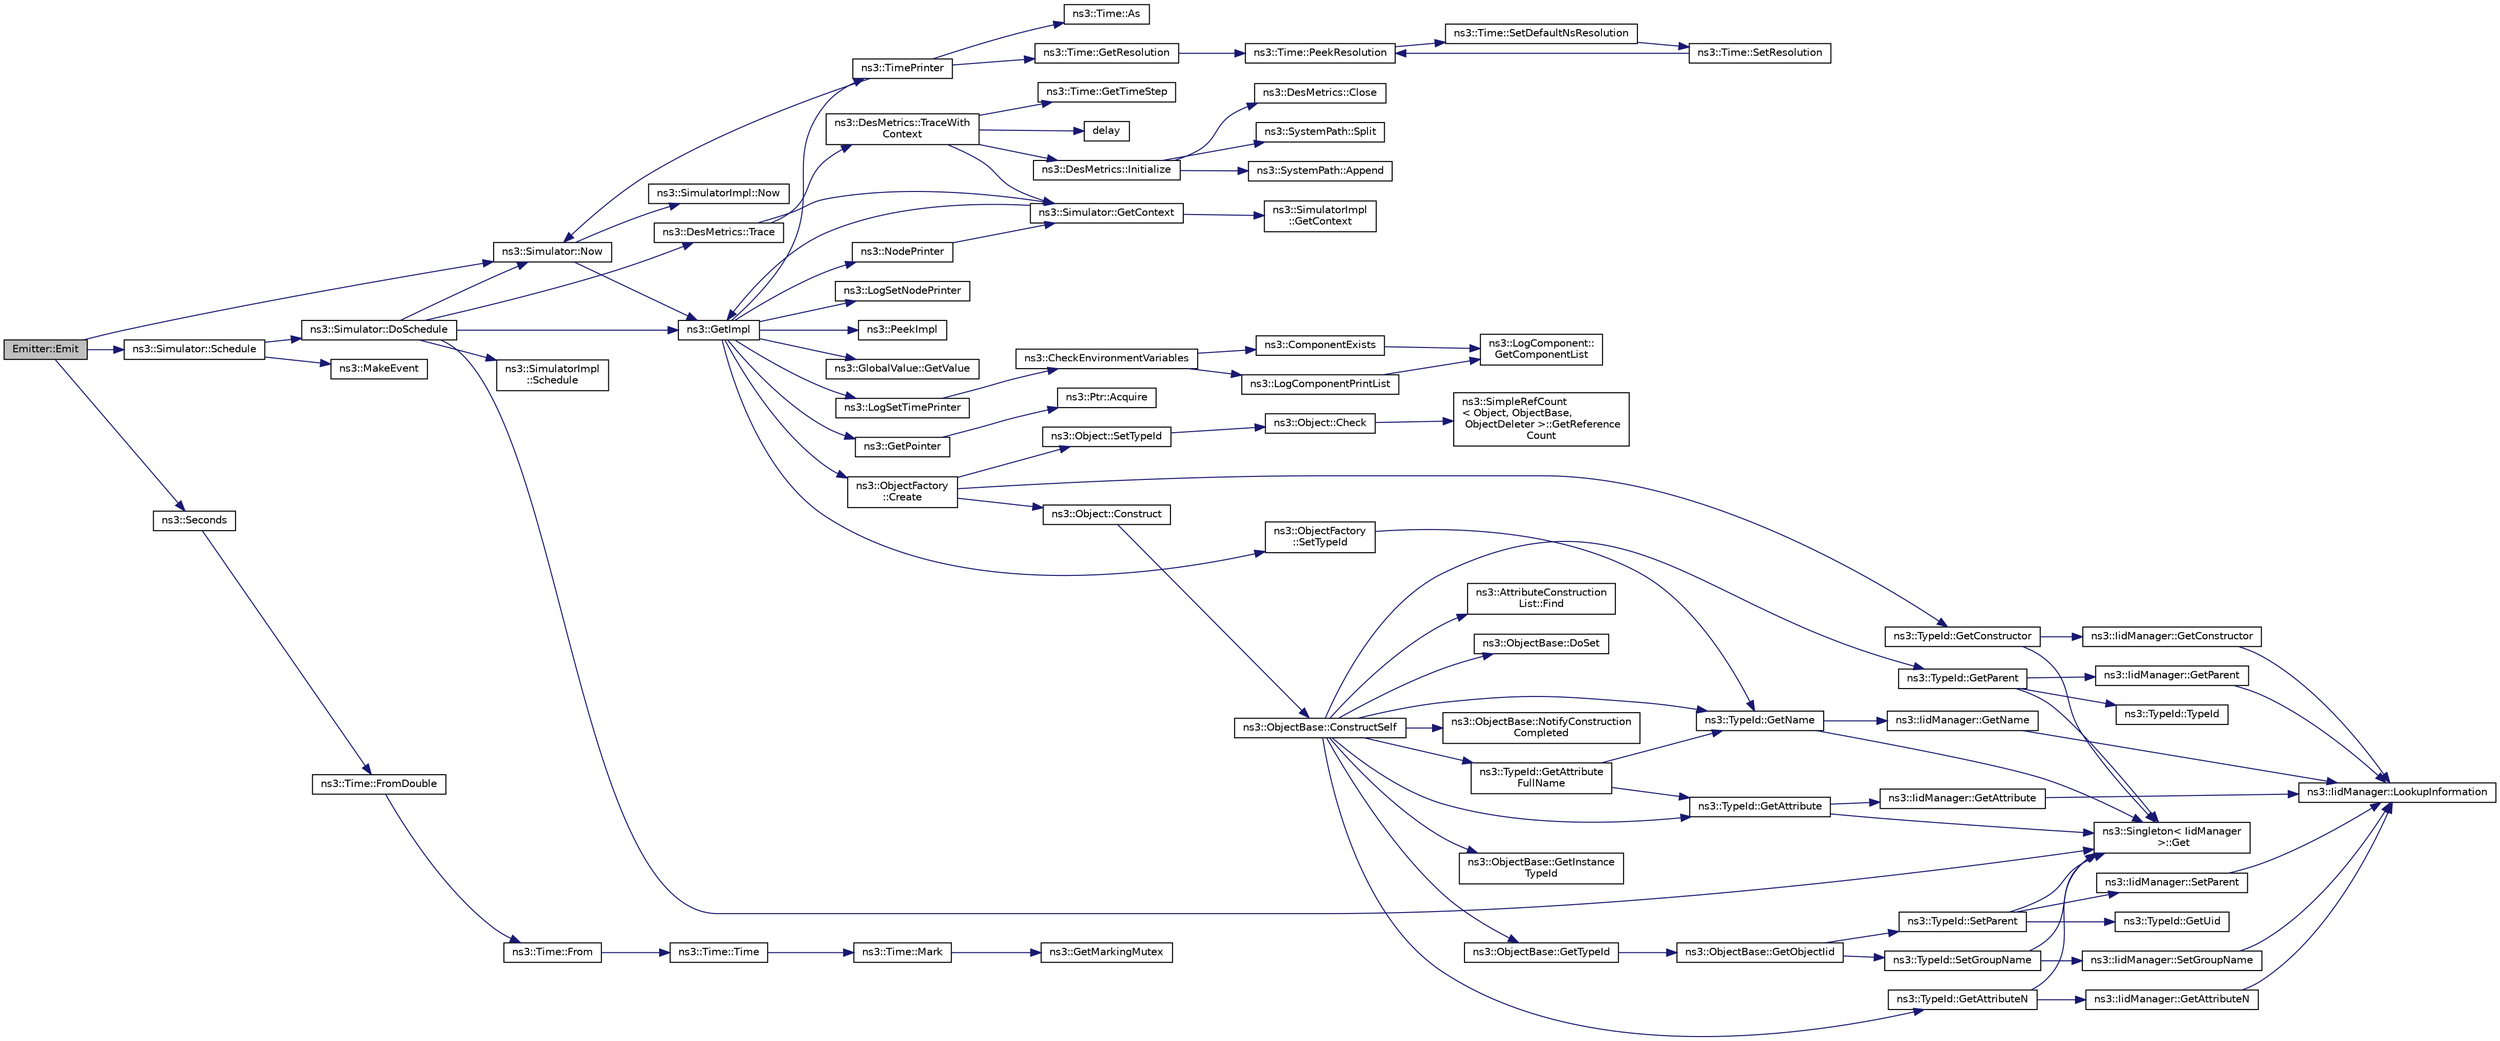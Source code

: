 digraph "Emitter::Emit"
{
  edge [fontname="Helvetica",fontsize="10",labelfontname="Helvetica",labelfontsize="10"];
  node [fontname="Helvetica",fontsize="10",shape=record];
  rankdir="LR";
  Node1 [label="Emitter::Emit",height=0.2,width=0.4,color="black", fillcolor="grey75", style="filled", fontcolor="black"];
  Node1 -> Node2 [color="midnightblue",fontsize="10",style="solid"];
  Node2 [label="ns3::Simulator::Now",height=0.2,width=0.4,color="black", fillcolor="white", style="filled",URL="$d7/deb/classns3_1_1Simulator.html#ac3178fa975b419f7875e7105be122800"];
  Node2 -> Node3 [color="midnightblue",fontsize="10",style="solid"];
  Node3 [label="ns3::GetImpl",height=0.2,width=0.4,color="black", fillcolor="white", style="filled",URL="$d4/d8b/group__simulator.html#ga42eb4eddad41528d4d99794a3dae3fd0",tooltip="Get the SimulatorImpl singleton. "];
  Node3 -> Node4 [color="midnightblue",fontsize="10",style="solid"];
  Node4 [label="ns3::PeekImpl",height=0.2,width=0.4,color="black", fillcolor="white", style="filled",URL="$d4/d8b/group__simulator.html#ga233c5c38de117e4e4a5a9cd168694792",tooltip="Get the static SimulatorImpl instance. "];
  Node3 -> Node5 [color="midnightblue",fontsize="10",style="solid"];
  Node5 [label="ns3::GlobalValue::GetValue",height=0.2,width=0.4,color="black", fillcolor="white", style="filled",URL="$dc/d02/classns3_1_1GlobalValue.html#aa33773cb952ba3c285a03ae2c4769b84"];
  Node3 -> Node6 [color="midnightblue",fontsize="10",style="solid"];
  Node6 [label="ns3::ObjectFactory\l::SetTypeId",height=0.2,width=0.4,color="black", fillcolor="white", style="filled",URL="$d5/d0d/classns3_1_1ObjectFactory.html#a77dcd099064038a1eb7a6b8251229ec3"];
  Node6 -> Node7 [color="midnightblue",fontsize="10",style="solid"];
  Node7 [label="ns3::TypeId::GetName",height=0.2,width=0.4,color="black", fillcolor="white", style="filled",URL="$d6/d11/classns3_1_1TypeId.html#aa3c41c79ae428b3cb396a9c6bb3ef314"];
  Node7 -> Node8 [color="midnightblue",fontsize="10",style="solid"];
  Node8 [label="ns3::Singleton\< IidManager\l \>::Get",height=0.2,width=0.4,color="black", fillcolor="white", style="filled",URL="$d8/d77/classns3_1_1Singleton.html#a80a2cd3c25a27ea72add7a9f7a141ffa"];
  Node7 -> Node9 [color="midnightblue",fontsize="10",style="solid"];
  Node9 [label="ns3::IidManager::GetName",height=0.2,width=0.4,color="black", fillcolor="white", style="filled",URL="$d4/d1c/classns3_1_1IidManager.html#a5d68d0f0f44594dcdec239dbdb5bf53c"];
  Node9 -> Node10 [color="midnightblue",fontsize="10",style="solid"];
  Node10 [label="ns3::IidManager::LookupInformation",height=0.2,width=0.4,color="black", fillcolor="white", style="filled",URL="$d4/d1c/classns3_1_1IidManager.html#a6b1f4ba2815dba27a377e8a8db2384cf"];
  Node3 -> Node11 [color="midnightblue",fontsize="10",style="solid"];
  Node11 [label="ns3::GetPointer",height=0.2,width=0.4,color="black", fillcolor="white", style="filled",URL="$d7/d2e/namespacens3.html#ab4e173cdfd43d17c1a40d5348510a670"];
  Node11 -> Node12 [color="midnightblue",fontsize="10",style="solid"];
  Node12 [label="ns3::Ptr::Acquire",height=0.2,width=0.4,color="black", fillcolor="white", style="filled",URL="$dc/d90/classns3_1_1Ptr.html#a9579b15e8c42dcdff5869d9d987562fb"];
  Node3 -> Node13 [color="midnightblue",fontsize="10",style="solid"];
  Node13 [label="ns3::ObjectFactory\l::Create",height=0.2,width=0.4,color="black", fillcolor="white", style="filled",URL="$d5/d0d/classns3_1_1ObjectFactory.html#a18152e93f0a6fe184ed7300cb31e9896"];
  Node13 -> Node14 [color="midnightblue",fontsize="10",style="solid"];
  Node14 [label="ns3::TypeId::GetConstructor",height=0.2,width=0.4,color="black", fillcolor="white", style="filled",URL="$d6/d11/classns3_1_1TypeId.html#ad9b0bc71ee7593a1ff23ff8d53938e95"];
  Node14 -> Node8 [color="midnightblue",fontsize="10",style="solid"];
  Node14 -> Node15 [color="midnightblue",fontsize="10",style="solid"];
  Node15 [label="ns3::IidManager::GetConstructor",height=0.2,width=0.4,color="black", fillcolor="white", style="filled",URL="$d4/d1c/classns3_1_1IidManager.html#ab10b30abe7efc5456b7930aab8638280"];
  Node15 -> Node10 [color="midnightblue",fontsize="10",style="solid"];
  Node13 -> Node16 [color="midnightblue",fontsize="10",style="solid"];
  Node16 [label="ns3::Object::SetTypeId",height=0.2,width=0.4,color="black", fillcolor="white", style="filled",URL="$d9/d77/classns3_1_1Object.html#a19b1ebd8ec8fe404845e665880a6c5ad"];
  Node16 -> Node17 [color="midnightblue",fontsize="10",style="solid"];
  Node17 [label="ns3::Object::Check",height=0.2,width=0.4,color="black", fillcolor="white", style="filled",URL="$d9/d77/classns3_1_1Object.html#a7e7f89fb0a81d0189cbcacee64b67e4e"];
  Node17 -> Node18 [color="midnightblue",fontsize="10",style="solid"];
  Node18 [label="ns3::SimpleRefCount\l\< Object, ObjectBase,\l ObjectDeleter \>::GetReference\lCount",height=0.2,width=0.4,color="black", fillcolor="white", style="filled",URL="$da/da1/classns3_1_1SimpleRefCount.html#a05378396c93bcc7d6bf78a9ee9ae9cca"];
  Node13 -> Node19 [color="midnightblue",fontsize="10",style="solid"];
  Node19 [label="ns3::Object::Construct",height=0.2,width=0.4,color="black", fillcolor="white", style="filled",URL="$d9/d77/classns3_1_1Object.html#a636e8411dc5228771f45c9b805d348fa"];
  Node19 -> Node20 [color="midnightblue",fontsize="10",style="solid"];
  Node20 [label="ns3::ObjectBase::ConstructSelf",height=0.2,width=0.4,color="black", fillcolor="white", style="filled",URL="$d2/dac/classns3_1_1ObjectBase.html#a5cda18dec6d0744cb652a3ed60056958"];
  Node20 -> Node21 [color="midnightblue",fontsize="10",style="solid"];
  Node21 [label="ns3::ObjectBase::GetInstance\lTypeId",height=0.2,width=0.4,color="black", fillcolor="white", style="filled",URL="$d2/dac/classns3_1_1ObjectBase.html#abe5b43a6f5b99a92a4c3122db31f06fb"];
  Node20 -> Node7 [color="midnightblue",fontsize="10",style="solid"];
  Node20 -> Node22 [color="midnightblue",fontsize="10",style="solid"];
  Node22 [label="ns3::TypeId::GetAttributeN",height=0.2,width=0.4,color="black", fillcolor="white", style="filled",URL="$d6/d11/classns3_1_1TypeId.html#a679c4713f613126a51eb400b345302cb"];
  Node22 -> Node8 [color="midnightblue",fontsize="10",style="solid"];
  Node22 -> Node23 [color="midnightblue",fontsize="10",style="solid"];
  Node23 [label="ns3::IidManager::GetAttributeN",height=0.2,width=0.4,color="black", fillcolor="white", style="filled",URL="$d4/d1c/classns3_1_1IidManager.html#aecf79ed6edb63647774dbfe90cc4f1e2"];
  Node23 -> Node10 [color="midnightblue",fontsize="10",style="solid"];
  Node20 -> Node24 [color="midnightblue",fontsize="10",style="solid"];
  Node24 [label="ns3::TypeId::GetAttribute",height=0.2,width=0.4,color="black", fillcolor="white", style="filled",URL="$d6/d11/classns3_1_1TypeId.html#aa1b746e64e606f94cbedda7cf89788c2"];
  Node24 -> Node8 [color="midnightblue",fontsize="10",style="solid"];
  Node24 -> Node25 [color="midnightblue",fontsize="10",style="solid"];
  Node25 [label="ns3::IidManager::GetAttribute",height=0.2,width=0.4,color="black", fillcolor="white", style="filled",URL="$d4/d1c/classns3_1_1IidManager.html#ae511907e47b48166763e60c583a5a940"];
  Node25 -> Node10 [color="midnightblue",fontsize="10",style="solid"];
  Node20 -> Node26 [color="midnightblue",fontsize="10",style="solid"];
  Node26 [label="ns3::AttributeConstruction\lList::Find",height=0.2,width=0.4,color="black", fillcolor="white", style="filled",URL="$d3/df3/classns3_1_1AttributeConstructionList.html#a22de5cf3e1bcd9dc6c7748fc911811b4"];
  Node20 -> Node27 [color="midnightblue",fontsize="10",style="solid"];
  Node27 [label="ns3::ObjectBase::DoSet",height=0.2,width=0.4,color="black", fillcolor="white", style="filled",URL="$d2/dac/classns3_1_1ObjectBase.html#afe5f2f7b2fabc99aa33f9bb434e3b695"];
  Node20 -> Node28 [color="midnightblue",fontsize="10",style="solid"];
  Node28 [label="ns3::TypeId::GetAttribute\lFullName",height=0.2,width=0.4,color="black", fillcolor="white", style="filled",URL="$d6/d11/classns3_1_1TypeId.html#a1da5483f43630ea65952099fc39944a2"];
  Node28 -> Node24 [color="midnightblue",fontsize="10",style="solid"];
  Node28 -> Node7 [color="midnightblue",fontsize="10",style="solid"];
  Node20 -> Node29 [color="midnightblue",fontsize="10",style="solid"];
  Node29 [label="ns3::TypeId::GetParent",height=0.2,width=0.4,color="black", fillcolor="white", style="filled",URL="$d6/d11/classns3_1_1TypeId.html#ac51f28398d2ef1f9a7790047c43dd22c"];
  Node29 -> Node8 [color="midnightblue",fontsize="10",style="solid"];
  Node29 -> Node30 [color="midnightblue",fontsize="10",style="solid"];
  Node30 [label="ns3::IidManager::GetParent",height=0.2,width=0.4,color="black", fillcolor="white", style="filled",URL="$d4/d1c/classns3_1_1IidManager.html#a504f9d76281bd6149556b1d15e80231d"];
  Node30 -> Node10 [color="midnightblue",fontsize="10",style="solid"];
  Node29 -> Node31 [color="midnightblue",fontsize="10",style="solid"];
  Node31 [label="ns3::TypeId::TypeId",height=0.2,width=0.4,color="black", fillcolor="white", style="filled",URL="$d6/d11/classns3_1_1TypeId.html#ab76e26690f1af4f1cffa6a72245e8928"];
  Node20 -> Node32 [color="midnightblue",fontsize="10",style="solid"];
  Node32 [label="ns3::ObjectBase::GetTypeId",height=0.2,width=0.4,color="black", fillcolor="white", style="filled",URL="$d2/dac/classns3_1_1ObjectBase.html#a2b870298ebceaaeffc9d65e15c022eac"];
  Node32 -> Node33 [color="midnightblue",fontsize="10",style="solid"];
  Node33 [label="ns3::ObjectBase::GetObjectIid",height=0.2,width=0.4,color="black", fillcolor="white", style="filled",URL="$d2/dac/classns3_1_1ObjectBase.html#a4fcfd18844c60f163c5dce52456d111b"];
  Node33 -> Node34 [color="midnightblue",fontsize="10",style="solid"];
  Node34 [label="ns3::TypeId::SetParent",height=0.2,width=0.4,color="black", fillcolor="white", style="filled",URL="$d6/d11/classns3_1_1TypeId.html#abaaca67ab7d2471067e7c275df0f7309"];
  Node34 -> Node35 [color="midnightblue",fontsize="10",style="solid"];
  Node35 [label="ns3::TypeId::GetUid",height=0.2,width=0.4,color="black", fillcolor="white", style="filled",URL="$d6/d11/classns3_1_1TypeId.html#acd3e41de6340d06299f4fd63e2ed8da0"];
  Node34 -> Node8 [color="midnightblue",fontsize="10",style="solid"];
  Node34 -> Node36 [color="midnightblue",fontsize="10",style="solid"];
  Node36 [label="ns3::IidManager::SetParent",height=0.2,width=0.4,color="black", fillcolor="white", style="filled",URL="$d4/d1c/classns3_1_1IidManager.html#a4042931260554c907699367b6811426f"];
  Node36 -> Node10 [color="midnightblue",fontsize="10",style="solid"];
  Node33 -> Node37 [color="midnightblue",fontsize="10",style="solid"];
  Node37 [label="ns3::TypeId::SetGroupName",height=0.2,width=0.4,color="black", fillcolor="white", style="filled",URL="$d6/d11/classns3_1_1TypeId.html#a87ab97caba5bbbd080b4490576f8bb40"];
  Node37 -> Node8 [color="midnightblue",fontsize="10",style="solid"];
  Node37 -> Node38 [color="midnightblue",fontsize="10",style="solid"];
  Node38 [label="ns3::IidManager::SetGroupName",height=0.2,width=0.4,color="black", fillcolor="white", style="filled",URL="$d4/d1c/classns3_1_1IidManager.html#a3bc08ad1c8a26224153caacd2def37de"];
  Node38 -> Node10 [color="midnightblue",fontsize="10",style="solid"];
  Node20 -> Node39 [color="midnightblue",fontsize="10",style="solid"];
  Node39 [label="ns3::ObjectBase::NotifyConstruction\lCompleted",height=0.2,width=0.4,color="black", fillcolor="white", style="filled",URL="$d2/dac/classns3_1_1ObjectBase.html#aa349348317dbdb62a7ee1df89db1eb8b"];
  Node3 -> Node40 [color="midnightblue",fontsize="10",style="solid"];
  Node40 [label="ns3::LogSetTimePrinter",height=0.2,width=0.4,color="black", fillcolor="white", style="filled",URL="$d7/d2e/namespacens3.html#acf6a1749b3febc5a6a5b2b8620138d80"];
  Node40 -> Node41 [color="midnightblue",fontsize="10",style="solid"];
  Node41 [label="ns3::CheckEnvironmentVariables",height=0.2,width=0.4,color="black", fillcolor="white", style="filled",URL="$d8/dff/group__logging.html#gacdc0bdeb2d8a90089d4fb09c4b8569ff"];
  Node41 -> Node42 [color="midnightblue",fontsize="10",style="solid"];
  Node42 [label="ns3::ComponentExists",height=0.2,width=0.4,color="black", fillcolor="white", style="filled",URL="$d8/dff/group__logging.html#gaadcc698770aae684c54dbd1ef4e4b37a"];
  Node42 -> Node43 [color="midnightblue",fontsize="10",style="solid"];
  Node43 [label="ns3::LogComponent::\lGetComponentList",height=0.2,width=0.4,color="black", fillcolor="white", style="filled",URL="$d9/d3f/classns3_1_1LogComponent.html#a63eb2c0fd93c30f9081443c2fd4bffe9"];
  Node41 -> Node44 [color="midnightblue",fontsize="10",style="solid"];
  Node44 [label="ns3::LogComponentPrintList",height=0.2,width=0.4,color="black", fillcolor="white", style="filled",URL="$d7/d2e/namespacens3.html#a5252703c3f8260fd6dc609f1b276e57c"];
  Node44 -> Node43 [color="midnightblue",fontsize="10",style="solid"];
  Node3 -> Node45 [color="midnightblue",fontsize="10",style="solid"];
  Node45 [label="ns3::TimePrinter",height=0.2,width=0.4,color="black", fillcolor="white", style="filled",URL="$d8/dff/group__logging.html#gaaad3642e8247a056cd83001d805b0812"];
  Node45 -> Node46 [color="midnightblue",fontsize="10",style="solid"];
  Node46 [label="ns3::Time::GetResolution",height=0.2,width=0.4,color="black", fillcolor="white", style="filled",URL="$dc/d04/classns3_1_1Time.html#a1444f0f08b5e19f031157609e32fcf98"];
  Node46 -> Node47 [color="midnightblue",fontsize="10",style="solid"];
  Node47 [label="ns3::Time::PeekResolution",height=0.2,width=0.4,color="black", fillcolor="white", style="filled",URL="$dc/d04/classns3_1_1Time.html#a963e53522278fcbdf1ab9f7adbd0f5d6"];
  Node47 -> Node48 [color="midnightblue",fontsize="10",style="solid"];
  Node48 [label="ns3::Time::SetDefaultNsResolution",height=0.2,width=0.4,color="black", fillcolor="white", style="filled",URL="$dc/d04/classns3_1_1Time.html#a6a872e62f71dfa817fef2c549473d980"];
  Node48 -> Node49 [color="midnightblue",fontsize="10",style="solid"];
  Node49 [label="ns3::Time::SetResolution",height=0.2,width=0.4,color="black", fillcolor="white", style="filled",URL="$dc/d04/classns3_1_1Time.html#ac89165ba7715b66017a49c718f4aef09"];
  Node49 -> Node47 [color="midnightblue",fontsize="10",style="solid"];
  Node45 -> Node2 [color="midnightblue",fontsize="10",style="solid"];
  Node45 -> Node50 [color="midnightblue",fontsize="10",style="solid"];
  Node50 [label="ns3::Time::As",height=0.2,width=0.4,color="black", fillcolor="white", style="filled",URL="$dc/d04/classns3_1_1Time.html#a0bb1110638ce9938248bd07865a328ab"];
  Node3 -> Node51 [color="midnightblue",fontsize="10",style="solid"];
  Node51 [label="ns3::LogSetNodePrinter",height=0.2,width=0.4,color="black", fillcolor="white", style="filled",URL="$d7/d2e/namespacens3.html#aa6e659ca357c8309352fa0f146793810"];
  Node3 -> Node52 [color="midnightblue",fontsize="10",style="solid"];
  Node52 [label="ns3::NodePrinter",height=0.2,width=0.4,color="black", fillcolor="white", style="filled",URL="$d8/dff/group__logging.html#gaaffbf70ff3766cd62b8bbd9b140d2a1b"];
  Node52 -> Node53 [color="midnightblue",fontsize="10",style="solid"];
  Node53 [label="ns3::Simulator::GetContext",height=0.2,width=0.4,color="black", fillcolor="white", style="filled",URL="$d7/deb/classns3_1_1Simulator.html#a8514b74ee2c42916b351b33c4a963bb0"];
  Node53 -> Node3 [color="midnightblue",fontsize="10",style="solid"];
  Node53 -> Node54 [color="midnightblue",fontsize="10",style="solid"];
  Node54 [label="ns3::SimulatorImpl\l::GetContext",height=0.2,width=0.4,color="black", fillcolor="white", style="filled",URL="$d2/d19/classns3_1_1SimulatorImpl.html#a8b66270c97766c0adb997e2535648557"];
  Node2 -> Node55 [color="midnightblue",fontsize="10",style="solid"];
  Node55 [label="ns3::SimulatorImpl::Now",height=0.2,width=0.4,color="black", fillcolor="white", style="filled",URL="$d2/d19/classns3_1_1SimulatorImpl.html#aa516c50060846adc6fd316e83ef0797c"];
  Node1 -> Node56 [color="midnightblue",fontsize="10",style="solid"];
  Node56 [label="ns3::Simulator::Schedule",height=0.2,width=0.4,color="black", fillcolor="white", style="filled",URL="$d7/deb/classns3_1_1Simulator.html#a671882c894a08af4a5e91181bf1eec13"];
  Node56 -> Node57 [color="midnightblue",fontsize="10",style="solid"];
  Node57 [label="ns3::Simulator::DoSchedule",height=0.2,width=0.4,color="black", fillcolor="white", style="filled",URL="$d7/deb/classns3_1_1Simulator.html#a47af23973938819bdc89cb2807e09ed5"];
  Node57 -> Node8 [color="midnightblue",fontsize="10",style="solid"];
  Node57 -> Node58 [color="midnightblue",fontsize="10",style="solid"];
  Node58 [label="ns3::DesMetrics::Trace",height=0.2,width=0.4,color="black", fillcolor="white", style="filled",URL="$d5/d69/classns3_1_1DesMetrics.html#ab7c6c097412d0398affbc9f8d2643160"];
  Node58 -> Node59 [color="midnightblue",fontsize="10",style="solid"];
  Node59 [label="ns3::DesMetrics::TraceWith\lContext",height=0.2,width=0.4,color="black", fillcolor="white", style="filled",URL="$d5/d69/classns3_1_1DesMetrics.html#abc404d9eee92f4e8fd67f5d200490ed6"];
  Node59 -> Node60 [color="midnightblue",fontsize="10",style="solid"];
  Node60 [label="ns3::DesMetrics::Initialize",height=0.2,width=0.4,color="black", fillcolor="white", style="filled",URL="$d5/d69/classns3_1_1DesMetrics.html#a63bf3891d9fd2cf8c76b375b3db67756"];
  Node60 -> Node61 [color="midnightblue",fontsize="10",style="solid"];
  Node61 [label="ns3::DesMetrics::Close",height=0.2,width=0.4,color="black", fillcolor="white", style="filled",URL="$d5/d69/classns3_1_1DesMetrics.html#a17b52dbb23cd230d64404f57f59029c5"];
  Node60 -> Node62 [color="midnightblue",fontsize="10",style="solid"];
  Node62 [label="ns3::SystemPath::Split",height=0.2,width=0.4,color="black", fillcolor="white", style="filled",URL="$d0/dde/group__systempath.html#ga523072e05da63b63113d1bea840edf1a"];
  Node60 -> Node63 [color="midnightblue",fontsize="10",style="solid"];
  Node63 [label="ns3::SystemPath::Append",height=0.2,width=0.4,color="black", fillcolor="white", style="filled",URL="$d0/dde/group__systempath.html#gaaa5a530cee42c8eda7e4f4523ef7e1cd"];
  Node59 -> Node53 [color="midnightblue",fontsize="10",style="solid"];
  Node59 -> Node64 [color="midnightblue",fontsize="10",style="solid"];
  Node64 [label="ns3::Time::GetTimeStep",height=0.2,width=0.4,color="black", fillcolor="white", style="filled",URL="$dc/d04/classns3_1_1Time.html#a40a7025b73dac7d02f8a4e1e54eaa5b5"];
  Node59 -> Node65 [color="midnightblue",fontsize="10",style="solid"];
  Node65 [label="delay",height=0.2,width=0.4,color="black", fillcolor="white", style="filled",URL="$d8/d68/lte_2model_2fading-traces_2fading__trace__generator_8m.html#a7964e6aa8f61a9d28973c8267a606ad8"];
  Node58 -> Node53 [color="midnightblue",fontsize="10",style="solid"];
  Node57 -> Node2 [color="midnightblue",fontsize="10",style="solid"];
  Node57 -> Node3 [color="midnightblue",fontsize="10",style="solid"];
  Node57 -> Node66 [color="midnightblue",fontsize="10",style="solid"];
  Node66 [label="ns3::SimulatorImpl\l::Schedule",height=0.2,width=0.4,color="black", fillcolor="white", style="filled",URL="$d2/d19/classns3_1_1SimulatorImpl.html#a24eac97ca7dc0e64162e3596064cfb5c"];
  Node56 -> Node67 [color="midnightblue",fontsize="10",style="solid"];
  Node67 [label="ns3::MakeEvent",height=0.2,width=0.4,color="black", fillcolor="white", style="filled",URL="$d0/dac/group__makeeventfnptr.html#ga289a28a2497c18a9bd299e5e2014094b"];
  Node1 -> Node68 [color="midnightblue",fontsize="10",style="solid"];
  Node68 [label="ns3::Seconds",height=0.2,width=0.4,color="black", fillcolor="white", style="filled",URL="$d1/dec/group__timecivil.html#ga33c34b816f8ff6628e33d5c8e9713b9e"];
  Node68 -> Node69 [color="midnightblue",fontsize="10",style="solid"];
  Node69 [label="ns3::Time::FromDouble",height=0.2,width=0.4,color="black", fillcolor="white", style="filled",URL="$dc/d04/classns3_1_1Time.html#a60e845f4a74e62495b86356afe604cb4"];
  Node69 -> Node70 [color="midnightblue",fontsize="10",style="solid"];
  Node70 [label="ns3::Time::From",height=0.2,width=0.4,color="black", fillcolor="white", style="filled",URL="$dc/d04/classns3_1_1Time.html#a34e4acc13d0e08cc8cb9cd3b838b9baf"];
  Node70 -> Node71 [color="midnightblue",fontsize="10",style="solid"];
  Node71 [label="ns3::Time::Time",height=0.2,width=0.4,color="black", fillcolor="white", style="filled",URL="$dc/d04/classns3_1_1Time.html#a8a39dc1b8cbbd7fe6d940e492d1b925e"];
  Node71 -> Node72 [color="midnightblue",fontsize="10",style="solid"];
  Node72 [label="ns3::Time::Mark",height=0.2,width=0.4,color="black", fillcolor="white", style="filled",URL="$dc/d04/classns3_1_1Time.html#aa7eef2a1119c1c4855d99f1e83d44c54"];
  Node72 -> Node73 [color="midnightblue",fontsize="10",style="solid"];
  Node73 [label="ns3::GetMarkingMutex",height=0.2,width=0.4,color="black", fillcolor="white", style="filled",URL="$d7/d2e/namespacens3.html#ac4356aa982bd2ddb0f7ebbf94539919d"];
}
